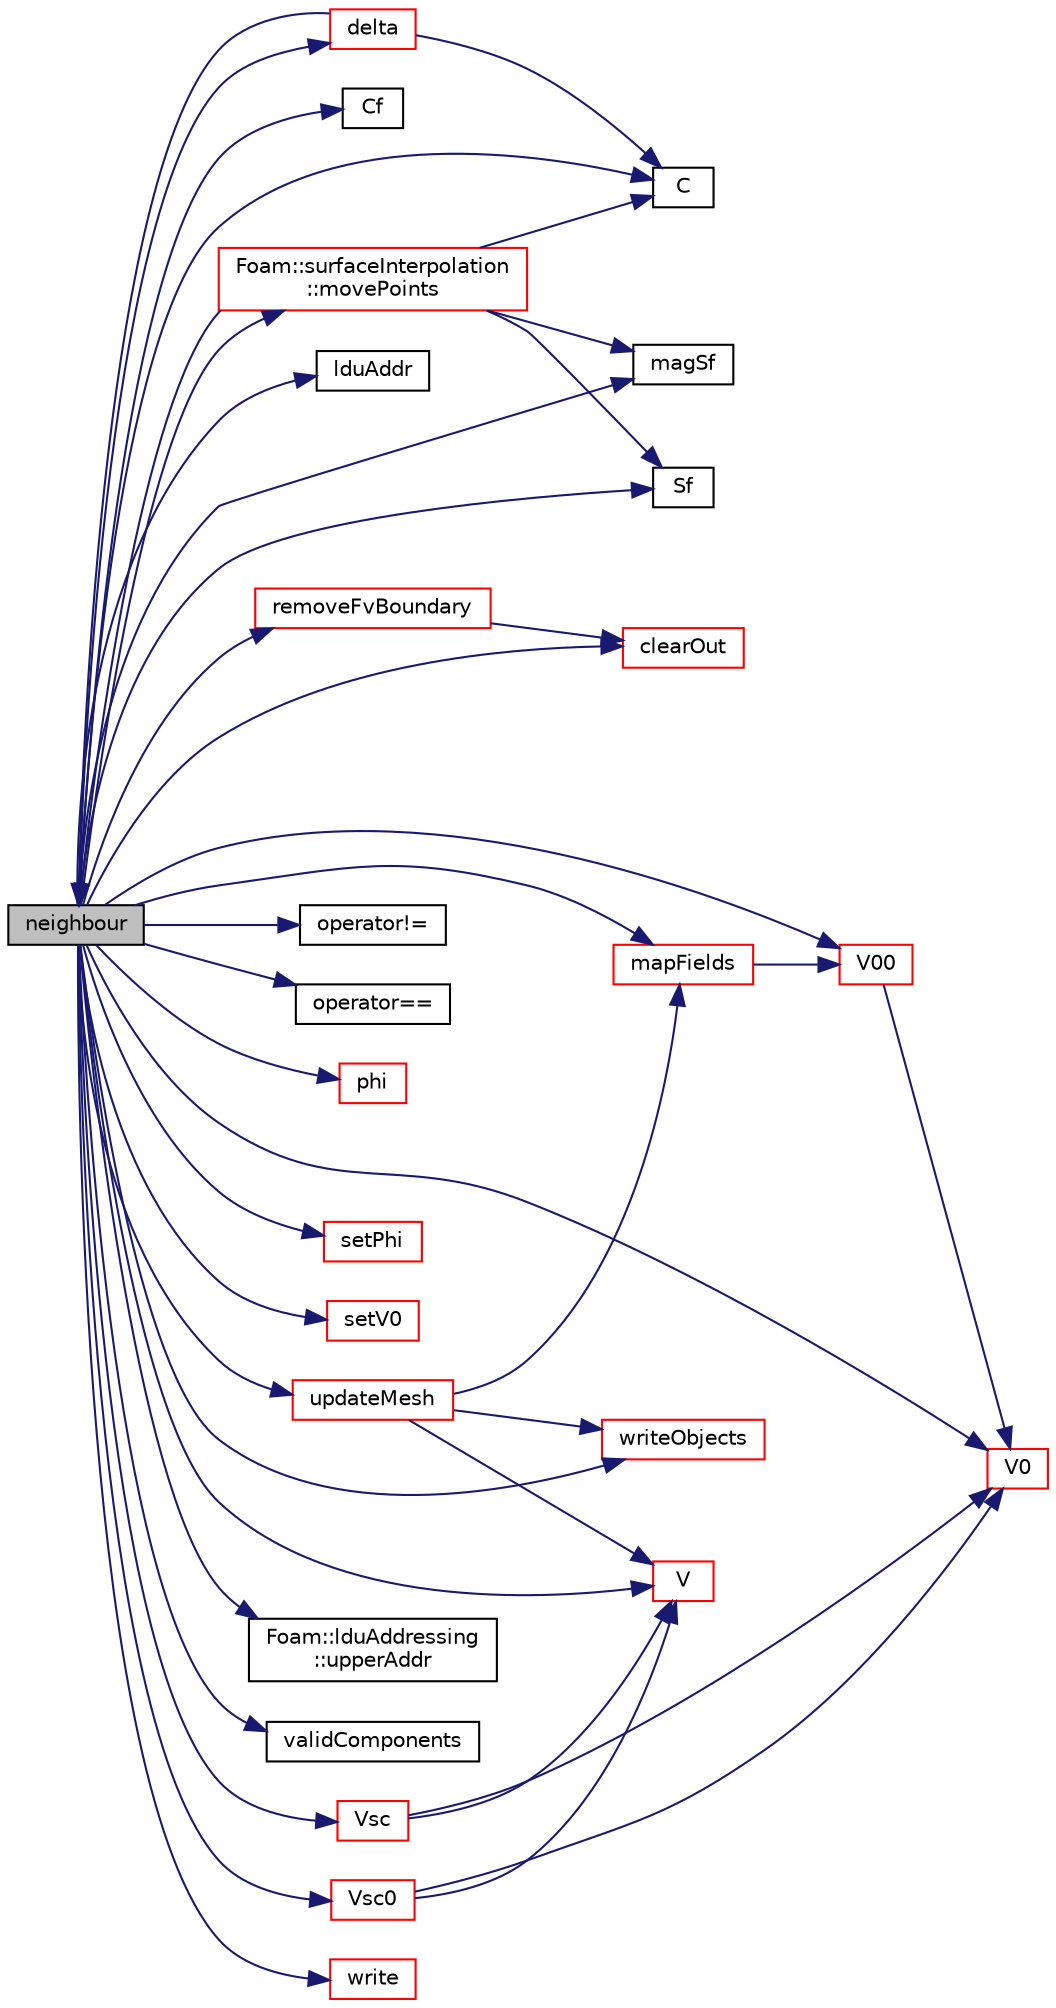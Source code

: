 digraph "neighbour"
{
  bgcolor="transparent";
  edge [fontname="Helvetica",fontsize="10",labelfontname="Helvetica",labelfontsize="10"];
  node [fontname="Helvetica",fontsize="10",shape=record];
  rankdir="LR";
  Node1 [label="neighbour",height=0.2,width=0.4,color="black", fillcolor="grey75", style="filled", fontcolor="black"];
  Node1 -> Node2 [color="midnightblue",fontsize="10",style="solid",fontname="Helvetica"];
  Node2 [label="C",height=0.2,width=0.4,color="black",URL="$a00892.html#a206b1ae5b1c254da85a9666d0a9dc979",tooltip="Return cell centres as volVectorField. "];
  Node1 -> Node3 [color="midnightblue",fontsize="10",style="solid",fontname="Helvetica"];
  Node3 [label="Cf",height=0.2,width=0.4,color="black",URL="$a00892.html#a55b2f2234821e5951539e222746c0a0b",tooltip="Return face centres as surfaceVectorField. "];
  Node1 -> Node4 [color="midnightblue",fontsize="10",style="solid",fontname="Helvetica"];
  Node4 [label="clearOut",height=0.2,width=0.4,color="red",URL="$a00892.html#af320697688df08f1438d37a86bcaf25d",tooltip="Clear all geometry and addressing. "];
  Node1 -> Node5 [color="midnightblue",fontsize="10",style="solid",fontname="Helvetica"];
  Node5 [label="delta",height=0.2,width=0.4,color="red",URL="$a00892.html#a59dba0e55cd36f6fa2435d6bfb6147c6",tooltip="Return face deltas as surfaceVectorField. "];
  Node5 -> Node2 [color="midnightblue",fontsize="10",style="solid",fontname="Helvetica"];
  Node5 -> Node1 [color="midnightblue",fontsize="10",style="solid",fontname="Helvetica"];
  Node1 -> Node6 [color="midnightblue",fontsize="10",style="solid",fontname="Helvetica"];
  Node6 [label="lduAddr",height=0.2,width=0.4,color="black",URL="$a00892.html#a2e1e2f693cc07cb41beb690a7cebd5b4",tooltip="Return ldu addressing. "];
  Node1 -> Node7 [color="midnightblue",fontsize="10",style="solid",fontname="Helvetica"];
  Node7 [label="magSf",height=0.2,width=0.4,color="black",URL="$a00892.html#acd80c470c0e44554389fdd31e7321804",tooltip="Return cell face area magnitudes. "];
  Node1 -> Node8 [color="midnightblue",fontsize="10",style="solid",fontname="Helvetica"];
  Node8 [label="mapFields",height=0.2,width=0.4,color="red",URL="$a00892.html#acdda95483d214b756be7af3887ef71ee",tooltip="Map all fields in time using given map. "];
  Node8 -> Node9 [color="midnightblue",fontsize="10",style="solid",fontname="Helvetica"];
  Node9 [label="V00",height=0.2,width=0.4,color="red",URL="$a00892.html#a95d2278787434a0911b935f596d0d24f",tooltip="Return old-old-time cell volumes. "];
  Node9 -> Node10 [color="midnightblue",fontsize="10",style="solid",fontname="Helvetica"];
  Node10 [label="V0",height=0.2,width=0.4,color="red",URL="$a00892.html#aff0a2a98af258ba25f77411ceeb02bca",tooltip="Return old-time cell volumes. "];
  Node1 -> Node11 [color="midnightblue",fontsize="10",style="solid",fontname="Helvetica"];
  Node11 [label="Foam::surfaceInterpolation\l::movePoints",height=0.2,width=0.4,color="red",URL="$a02573.html#a049fe0a86e2c86b4c0bb5fe02583bea4",tooltip="Do what is neccessary if the mesh has moved. "];
  Node11 -> Node1 [color="midnightblue",fontsize="10",style="solid",fontname="Helvetica"];
  Node11 -> Node2 [color="midnightblue",fontsize="10",style="solid",fontname="Helvetica"];
  Node11 -> Node12 [color="midnightblue",fontsize="10",style="solid",fontname="Helvetica"];
  Node12 [label="Sf",height=0.2,width=0.4,color="black",URL="$a00892.html#af12143fbad868b6e74ca00b7e97e84d6",tooltip="Return cell face area vectors. "];
  Node11 -> Node7 [color="midnightblue",fontsize="10",style="solid",fontname="Helvetica"];
  Node1 -> Node13 [color="midnightblue",fontsize="10",style="solid",fontname="Helvetica"];
  Node13 [label="operator!=",height=0.2,width=0.4,color="black",URL="$a00892.html#aafe69208fad415a6ba841b6326cd1abd"];
  Node1 -> Node14 [color="midnightblue",fontsize="10",style="solid",fontname="Helvetica"];
  Node14 [label="operator==",height=0.2,width=0.4,color="black",URL="$a00892.html#ad7d002625768825b63aef18e70cbfcce"];
  Node1 -> Node15 [color="midnightblue",fontsize="10",style="solid",fontname="Helvetica"];
  Node15 [label="phi",height=0.2,width=0.4,color="red",URL="$a00892.html#a445e7dcdb6ef86dc28308939486c49a9",tooltip="Return cell face motion fluxes. "];
  Node1 -> Node16 [color="midnightblue",fontsize="10",style="solid",fontname="Helvetica"];
  Node16 [label="removeFvBoundary",height=0.2,width=0.4,color="red",URL="$a00892.html#ac0182771afe06e7f2d7d52a627a0e16f",tooltip="Remove boundary patches. Warning: fvPatchFields hold ref to. "];
  Node16 -> Node4 [color="midnightblue",fontsize="10",style="solid",fontname="Helvetica"];
  Node1 -> Node17 [color="midnightblue",fontsize="10",style="solid",fontname="Helvetica"];
  Node17 [label="setPhi",height=0.2,width=0.4,color="red",URL="$a00892.html#abd17d18cafc72cc16c5fee8a465da5dc",tooltip="Return cell face motion fluxes. "];
  Node1 -> Node18 [color="midnightblue",fontsize="10",style="solid",fontname="Helvetica"];
  Node18 [label="setV0",height=0.2,width=0.4,color="red",URL="$a00892.html#a17e697d8e8865c51dbdea8434c23a65e",tooltip="Return old-time cell volumes. "];
  Node1 -> Node12 [color="midnightblue",fontsize="10",style="solid",fontname="Helvetica"];
  Node1 -> Node19 [color="midnightblue",fontsize="10",style="solid",fontname="Helvetica"];
  Node19 [label="updateMesh",height=0.2,width=0.4,color="red",URL="$a00892.html#a9c8cde0b192708d622d874f8cc2df66d",tooltip="Update mesh corresponding to the given map. "];
  Node19 -> Node20 [color="midnightblue",fontsize="10",style="solid",fontname="Helvetica"];
  Node20 [label="V",height=0.2,width=0.4,color="red",URL="$a00892.html#a27cd86423696afe77220320c31fba00c",tooltip="Return cell volumes. "];
  Node19 -> Node8 [color="midnightblue",fontsize="10",style="solid",fontname="Helvetica"];
  Node19 -> Node21 [color="midnightblue",fontsize="10",style="solid",fontname="Helvetica"];
  Node21 [label="writeObjects",height=0.2,width=0.4,color="red",URL="$a00892.html#ac68e659540ef4628c7c28bfaf7879b4a",tooltip="Write the underlying polyMesh and other data. "];
  Node1 -> Node22 [color="midnightblue",fontsize="10",style="solid",fontname="Helvetica"];
  Node22 [label="Foam::lduAddressing\l::upperAddr",height=0.2,width=0.4,color="black",URL="$a01306.html#ae0eccad377069f19cbad2b04b06a21b0",tooltip="Return upper addressing. "];
  Node1 -> Node20 [color="midnightblue",fontsize="10",style="solid",fontname="Helvetica"];
  Node1 -> Node10 [color="midnightblue",fontsize="10",style="solid",fontname="Helvetica"];
  Node1 -> Node9 [color="midnightblue",fontsize="10",style="solid",fontname="Helvetica"];
  Node1 -> Node23 [color="midnightblue",fontsize="10",style="solid",fontname="Helvetica"];
  Node23 [label="validComponents",height=0.2,width=0.4,color="black",URL="$a00892.html#a71313658bea8968233c280d7ad467db1",tooltip="Return a labelType of valid component indicators. "];
  Node1 -> Node24 [color="midnightblue",fontsize="10",style="solid",fontname="Helvetica"];
  Node24 [label="Vsc",height=0.2,width=0.4,color="red",URL="$a00892.html#a7dc9aff275702593c6a5373330a5397f",tooltip="Return sub-cycle cell volumes. "];
  Node24 -> Node10 [color="midnightblue",fontsize="10",style="solid",fontname="Helvetica"];
  Node24 -> Node20 [color="midnightblue",fontsize="10",style="solid",fontname="Helvetica"];
  Node1 -> Node25 [color="midnightblue",fontsize="10",style="solid",fontname="Helvetica"];
  Node25 [label="Vsc0",height=0.2,width=0.4,color="red",URL="$a00892.html#a56b81decf9a2b36a2786e30ccb725f1e",tooltip="Return sub-cycl old-time cell volumes. "];
  Node25 -> Node10 [color="midnightblue",fontsize="10",style="solid",fontname="Helvetica"];
  Node25 -> Node20 [color="midnightblue",fontsize="10",style="solid",fontname="Helvetica"];
  Node1 -> Node26 [color="midnightblue",fontsize="10",style="solid",fontname="Helvetica"];
  Node26 [label="write",height=0.2,width=0.4,color="red",URL="$a00892.html#a6e5faa425b059eeb55cd904755791076",tooltip="Write mesh using IO settings from time. "];
  Node1 -> Node21 [color="midnightblue",fontsize="10",style="solid",fontname="Helvetica"];
}

